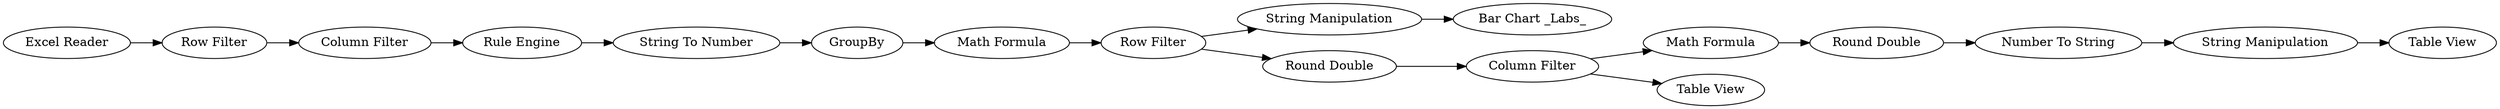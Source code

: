 digraph {
	3 -> 9
	103 -> 100
	9 -> 8
	7 -> 3
	11 -> 12
	99 -> 101
	101 -> 102
	12 -> 14
	14 -> 10
	13 -> 5
	12 -> 16
	17 -> 18
	17 -> 99
	102 -> 103
	16 -> 17
	5 -> 7
	8 -> 11
	5 [label="Row Filter"]
	16 [label="Round Double"]
	99 [label="Math Formula"]
	13 [label="Excel Reader"]
	103 [label="String Manipulation"]
	102 [label="Number To String"]
	7 [label="Column Filter"]
	9 [label="String To Number"]
	11 [label="Math Formula"]
	18 [label="Table View"]
	101 [label="Round Double"]
	10 [label="Bar Chart _Labs_"]
	8 [label=GroupBy]
	100 [label="Table View"]
	14 [label="String Manipulation"]
	17 [label="Column Filter"]
	3 [label="Rule Engine"]
	12 [label="Row Filter"]
	rankdir=LR
}
